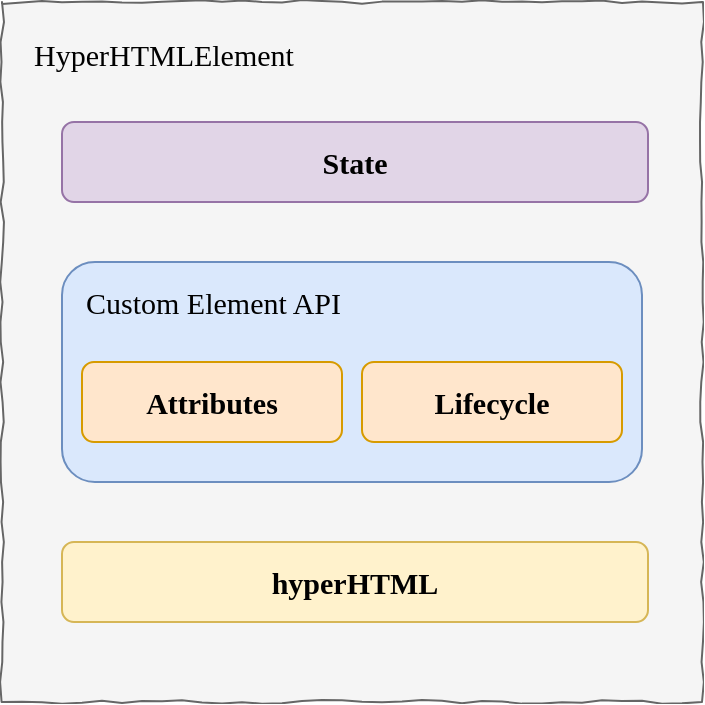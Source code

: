 <mxfile version="10.5.3" type="device"><diagram id="PAnwokFlBpvO4HdBH9yp" name="Page-1"><mxGraphModel dx="628" dy="646" grid="1" gridSize="10" guides="1" tooltips="1" connect="1" arrows="1" fold="1" page="1" pageScale="1" pageWidth="827" pageHeight="1169" math="0" shadow="0"><root><mxCell id="0"/><mxCell id="1" parent="0"/><mxCell id="sKdN8tWY7dES-fda6Q0--1" value="" style="rounded=0;whiteSpace=wrap;html=1;fillColor=#f5f5f5;strokeColor=#666666;fontColor=#333333;glass=0;comic=1;" vertex="1" parent="1"><mxGeometry x="90" y="90" width="350" height="350" as="geometry"/></mxCell><mxCell id="sKdN8tWY7dES-fda6Q0--5" value="" style="rounded=1;whiteSpace=wrap;html=1;fillColor=#dae8fc;fontSize=15;strokeColor=#6c8ebf;" vertex="1" parent="1"><mxGeometry x="120" y="220" width="290" height="110" as="geometry"/></mxCell><mxCell id="sKdN8tWY7dES-fda6Q0--2" value="Attributes" style="rounded=1;whiteSpace=wrap;html=1;fontSize=15;fontStyle=1;fontFamily=Fira Code;fillColor=#ffe6cc;strokeColor=#d79b00;" vertex="1" parent="1"><mxGeometry x="130" y="270" width="130" height="40" as="geometry"/></mxCell><mxCell id="sKdN8tWY7dES-fda6Q0--3" value="State" style="rounded=1;whiteSpace=wrap;html=1;fontSize=15;fontStyle=1;fontFamily=Fira Code;fillColor=#e1d5e7;strokeColor=#9673a6;" vertex="1" parent="1"><mxGeometry x="120" y="150" width="293" height="40" as="geometry"/></mxCell><mxCell id="sKdN8tWY7dES-fda6Q0--6" value="HyperHTMLElement" style="text;html=1;strokeColor=none;fillColor=none;align=left;verticalAlign=middle;whiteSpace=wrap;rounded=0;fontSize=15;fontFamily=Fira Code;" vertex="1" parent="1"><mxGeometry x="104" y="106" width="180" height="20" as="geometry"/></mxCell><mxCell id="sKdN8tWY7dES-fda6Q0--9" value="Custom Element API" style="text;html=1;strokeColor=none;fillColor=none;align=left;verticalAlign=middle;whiteSpace=wrap;rounded=0;fontSize=15;fontFamily=Fira Code;" vertex="1" parent="1"><mxGeometry x="130" y="230" width="180" height="20" as="geometry"/></mxCell><mxCell id="sKdN8tWY7dES-fda6Q0--10" value="Lifecycle" style="rounded=1;whiteSpace=wrap;html=1;fontSize=15;fontStyle=1;fontFamily=Fira Code;fillColor=#ffe6cc;strokeColor=#d79b00;" vertex="1" parent="1"><mxGeometry x="270" y="270" width="130" height="40" as="geometry"/></mxCell><mxCell id="sKdN8tWY7dES-fda6Q0--12" value="hyperHTML" style="rounded=1;whiteSpace=wrap;html=1;fontSize=15;fontStyle=1;fontFamily=Fira Code;fillColor=#fff2cc;strokeColor=#d6b656;" vertex="1" parent="1"><mxGeometry x="120" y="360" width="293" height="40" as="geometry"/></mxCell></root></mxGraphModel></diagram></mxfile>